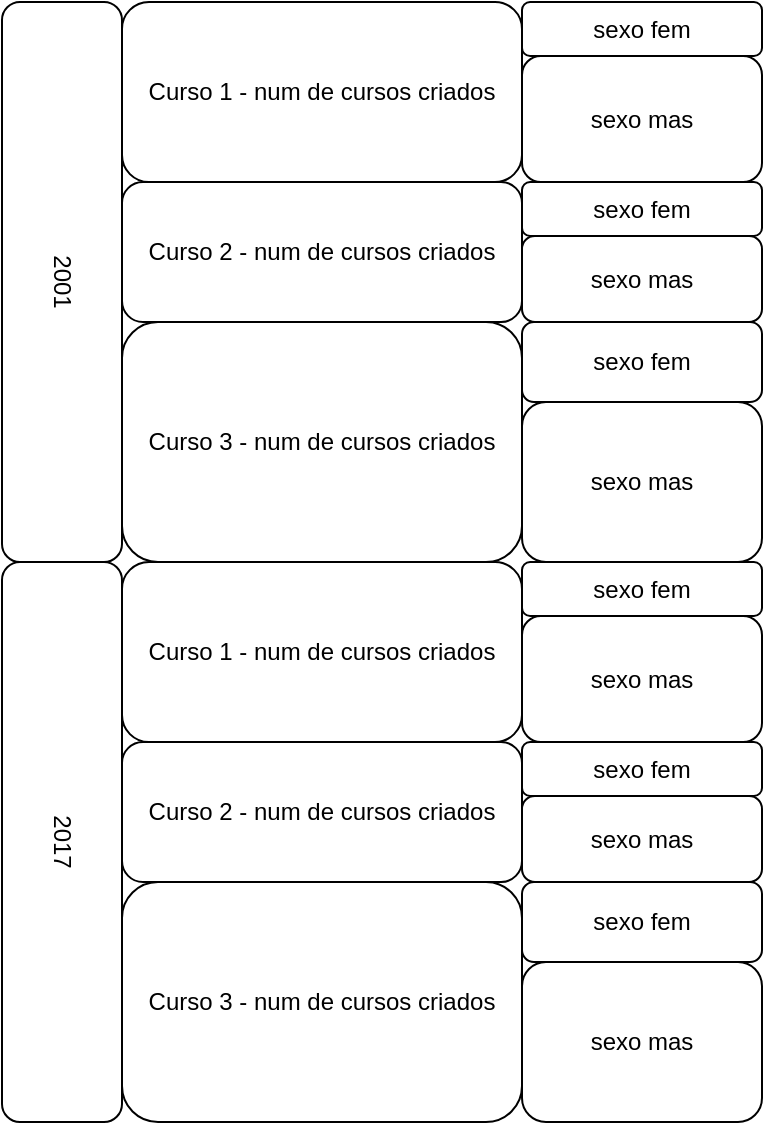 <mxfile version="13.6.2" type="device"><diagram id="b3s9io4mIuLgOckNTXLl" name="Page-1"><mxGraphModel dx="1038" dy="548" grid="1" gridSize="10" guides="1" tooltips="1" connect="1" arrows="1" fold="1" page="1" pageScale="1" pageWidth="827" pageHeight="1169" math="0" shadow="0"><root><mxCell id="0"/><mxCell id="1" parent="0"/><mxCell id="Z2f8vsa1Y8ygnQjcO6-m-1" value="2001" style="rounded=1;whiteSpace=wrap;html=1;rotation=90;" vertex="1" parent="1"><mxGeometry y="190" width="280" height="60" as="geometry"/></mxCell><mxCell id="Z2f8vsa1Y8ygnQjcO6-m-2" value="Curso 1 - num de cursos criados" style="rounded=1;whiteSpace=wrap;html=1;" vertex="1" parent="1"><mxGeometry x="170" y="80" width="200" height="90" as="geometry"/></mxCell><mxCell id="Z2f8vsa1Y8ygnQjcO6-m-3" value="Curso 2 - num de cursos criados" style="rounded=1;whiteSpace=wrap;html=1;" vertex="1" parent="1"><mxGeometry x="170" y="170" width="200" height="70" as="geometry"/></mxCell><mxCell id="Z2f8vsa1Y8ygnQjcO6-m-4" value="sexo fem" style="rounded=1;whiteSpace=wrap;html=1;" vertex="1" parent="1"><mxGeometry x="370" y="80" width="120" height="27" as="geometry"/></mxCell><mxCell id="Z2f8vsa1Y8ygnQjcO6-m-5" value="sexo mas" style="rounded=1;whiteSpace=wrap;html=1;" vertex="1" parent="1"><mxGeometry x="370" y="107" width="120" height="63" as="geometry"/></mxCell><mxCell id="Z2f8vsa1Y8ygnQjcO6-m-6" value="sexo fem" style="rounded=1;whiteSpace=wrap;html=1;" vertex="1" parent="1"><mxGeometry x="370" y="170" width="120" height="27" as="geometry"/></mxCell><mxCell id="Z2f8vsa1Y8ygnQjcO6-m-7" value="sexo mas" style="rounded=1;whiteSpace=wrap;html=1;" vertex="1" parent="1"><mxGeometry x="370" y="197" width="120" height="43" as="geometry"/></mxCell><mxCell id="Z2f8vsa1Y8ygnQjcO6-m-8" value="Curso 3 - num de cursos criados" style="rounded=1;whiteSpace=wrap;html=1;" vertex="1" parent="1"><mxGeometry x="170" y="240" width="200" height="120" as="geometry"/></mxCell><mxCell id="Z2f8vsa1Y8ygnQjcO6-m-9" value="sexo fem" style="rounded=1;whiteSpace=wrap;html=1;" vertex="1" parent="1"><mxGeometry x="370" y="240" width="120" height="40" as="geometry"/></mxCell><mxCell id="Z2f8vsa1Y8ygnQjcO6-m-10" value="sexo mas" style="rounded=1;whiteSpace=wrap;html=1;" vertex="1" parent="1"><mxGeometry x="370" y="280" width="120" height="80" as="geometry"/></mxCell><mxCell id="Z2f8vsa1Y8ygnQjcO6-m-11" value="2017&lt;br&gt;" style="rounded=1;whiteSpace=wrap;html=1;rotation=90;" vertex="1" parent="1"><mxGeometry y="470" width="280" height="60" as="geometry"/></mxCell><mxCell id="Z2f8vsa1Y8ygnQjcO6-m-12" value="Curso 1 - num de cursos criados" style="rounded=1;whiteSpace=wrap;html=1;" vertex="1" parent="1"><mxGeometry x="170" y="360" width="200" height="90" as="geometry"/></mxCell><mxCell id="Z2f8vsa1Y8ygnQjcO6-m-13" value="Curso 2 - num de cursos criados" style="rounded=1;whiteSpace=wrap;html=1;" vertex="1" parent="1"><mxGeometry x="170" y="450" width="200" height="70" as="geometry"/></mxCell><mxCell id="Z2f8vsa1Y8ygnQjcO6-m-14" value="sexo fem" style="rounded=1;whiteSpace=wrap;html=1;" vertex="1" parent="1"><mxGeometry x="370" y="360" width="120" height="27" as="geometry"/></mxCell><mxCell id="Z2f8vsa1Y8ygnQjcO6-m-15" value="sexo mas" style="rounded=1;whiteSpace=wrap;html=1;" vertex="1" parent="1"><mxGeometry x="370" y="387" width="120" height="63" as="geometry"/></mxCell><mxCell id="Z2f8vsa1Y8ygnQjcO6-m-16" value="sexo fem" style="rounded=1;whiteSpace=wrap;html=1;" vertex="1" parent="1"><mxGeometry x="370" y="450" width="120" height="27" as="geometry"/></mxCell><mxCell id="Z2f8vsa1Y8ygnQjcO6-m-17" value="sexo mas" style="rounded=1;whiteSpace=wrap;html=1;" vertex="1" parent="1"><mxGeometry x="370" y="477" width="120" height="43" as="geometry"/></mxCell><mxCell id="Z2f8vsa1Y8ygnQjcO6-m-18" value="Curso 3 - num de cursos criados" style="rounded=1;whiteSpace=wrap;html=1;" vertex="1" parent="1"><mxGeometry x="170" y="520" width="200" height="120" as="geometry"/></mxCell><mxCell id="Z2f8vsa1Y8ygnQjcO6-m-19" value="sexo fem" style="rounded=1;whiteSpace=wrap;html=1;" vertex="1" parent="1"><mxGeometry x="370" y="520" width="120" height="40" as="geometry"/></mxCell><mxCell id="Z2f8vsa1Y8ygnQjcO6-m-20" value="sexo mas" style="rounded=1;whiteSpace=wrap;html=1;" vertex="1" parent="1"><mxGeometry x="370" y="560" width="120" height="80" as="geometry"/></mxCell></root></mxGraphModel></diagram></mxfile>